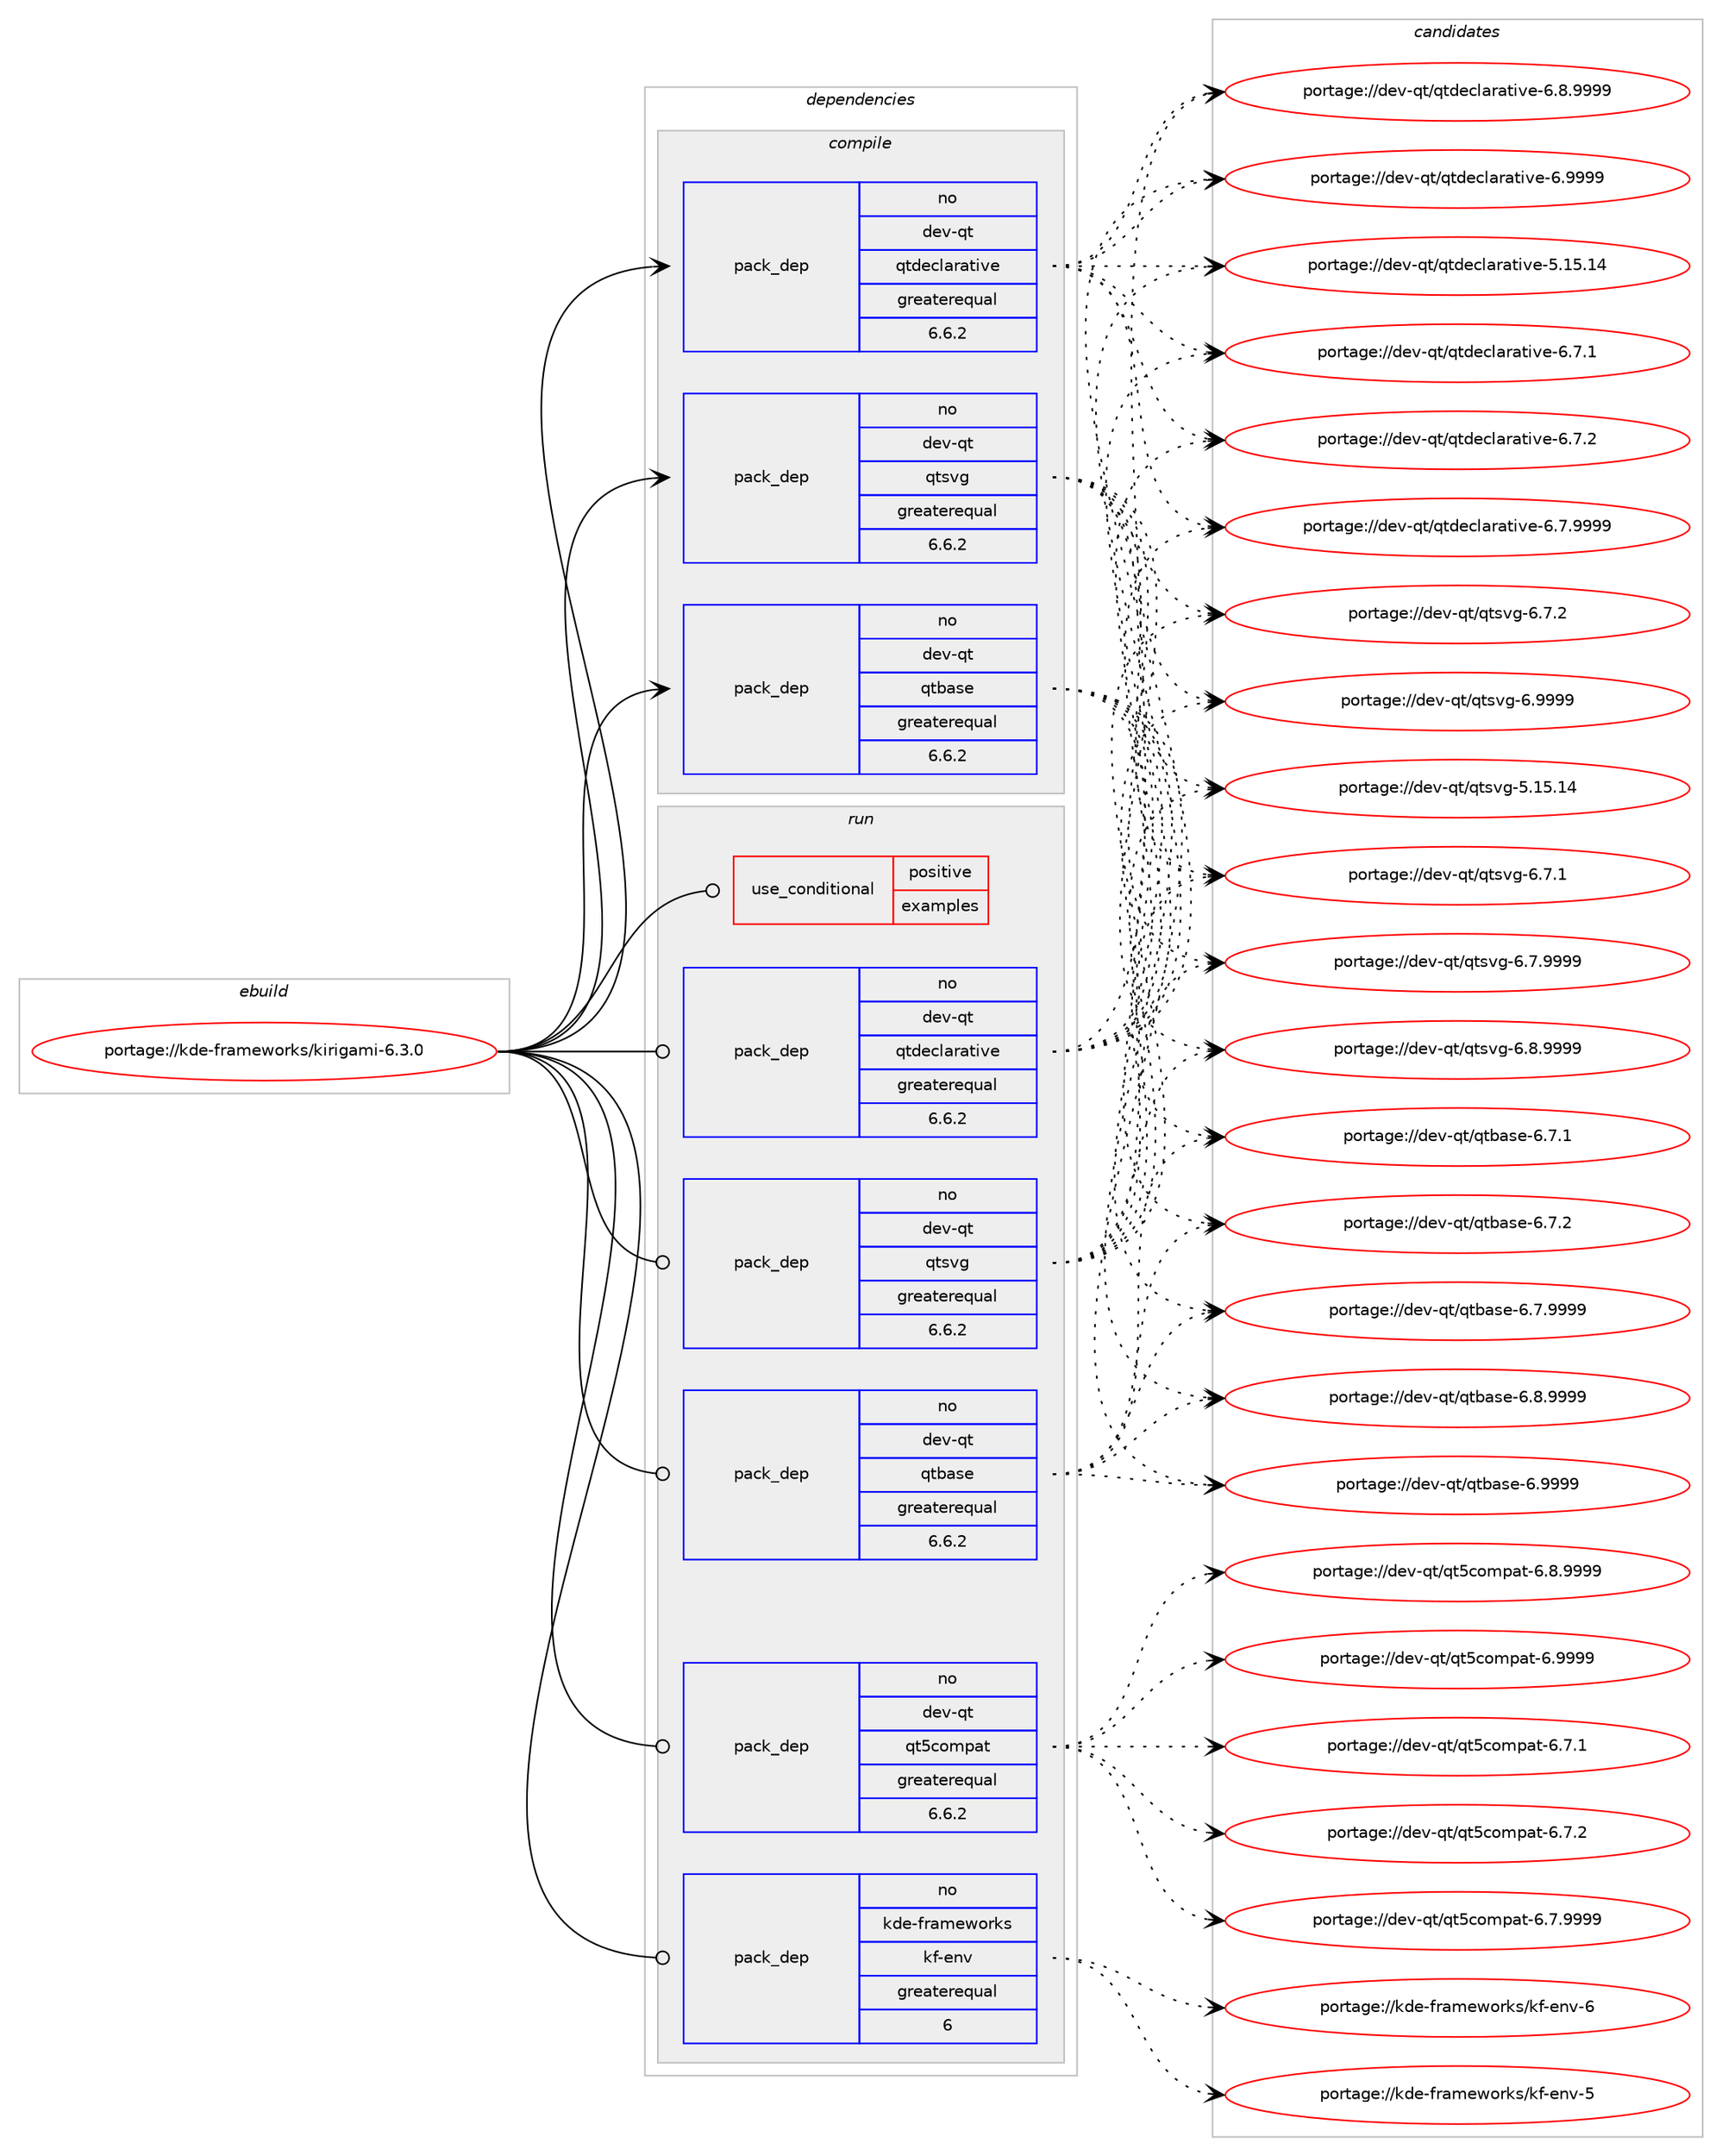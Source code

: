 digraph prolog {

# *************
# Graph options
# *************

newrank=true;
concentrate=true;
compound=true;
graph [rankdir=LR,fontname=Helvetica,fontsize=10,ranksep=1.5];#, ranksep=2.5, nodesep=0.2];
edge  [arrowhead=vee];
node  [fontname=Helvetica,fontsize=10];

# **********
# The ebuild
# **********

subgraph cluster_leftcol {
color=gray;
rank=same;
label=<<i>ebuild</i>>;
id [label="portage://kde-frameworks/kirigami-6.3.0", color=red, width=4, href="../kde-frameworks/kirigami-6.3.0.svg"];
}

# ****************
# The dependencies
# ****************

subgraph cluster_midcol {
color=gray;
label=<<i>dependencies</i>>;
subgraph cluster_compile {
fillcolor="#eeeeee";
style=filled;
label=<<i>compile</i>>;
subgraph pack68596 {
dependency137094 [label=<<TABLE BORDER="0" CELLBORDER="1" CELLSPACING="0" CELLPADDING="4" WIDTH="220"><TR><TD ROWSPAN="6" CELLPADDING="30">pack_dep</TD></TR><TR><TD WIDTH="110">no</TD></TR><TR><TD>dev-qt</TD></TR><TR><TD>qtbase</TD></TR><TR><TD>greaterequal</TD></TR><TR><TD>6.6.2</TD></TR></TABLE>>, shape=none, color=blue];
}
id:e -> dependency137094:w [weight=20,style="solid",arrowhead="vee"];
# *** BEGIN UNKNOWN DEPENDENCY TYPE (TODO) ***
# id -> package_dependency(portage://kde-frameworks/kirigami-6.3.0,install,no,dev-qt,qtbase,none,[,,],[slot(6)],[])
# *** END UNKNOWN DEPENDENCY TYPE (TODO) ***

subgraph pack68597 {
dependency137095 [label=<<TABLE BORDER="0" CELLBORDER="1" CELLSPACING="0" CELLPADDING="4" WIDTH="220"><TR><TD ROWSPAN="6" CELLPADDING="30">pack_dep</TD></TR><TR><TD WIDTH="110">no</TD></TR><TR><TD>dev-qt</TD></TR><TR><TD>qtdeclarative</TD></TR><TR><TD>greaterequal</TD></TR><TR><TD>6.6.2</TD></TR></TABLE>>, shape=none, color=blue];
}
id:e -> dependency137095:w [weight=20,style="solid",arrowhead="vee"];
subgraph pack68598 {
dependency137096 [label=<<TABLE BORDER="0" CELLBORDER="1" CELLSPACING="0" CELLPADDING="4" WIDTH="220"><TR><TD ROWSPAN="6" CELLPADDING="30">pack_dep</TD></TR><TR><TD WIDTH="110">no</TD></TR><TR><TD>dev-qt</TD></TR><TR><TD>qtsvg</TD></TR><TR><TD>greaterequal</TD></TR><TR><TD>6.6.2</TD></TR></TABLE>>, shape=none, color=blue];
}
id:e -> dependency137096:w [weight=20,style="solid",arrowhead="vee"];
}
subgraph cluster_compileandrun {
fillcolor="#eeeeee";
style=filled;
label=<<i>compile and run</i>>;
}
subgraph cluster_run {
fillcolor="#eeeeee";
style=filled;
label=<<i>run</i>>;
subgraph cond66507 {
dependency137097 [label=<<TABLE BORDER="0" CELLBORDER="1" CELLSPACING="0" CELLPADDING="4"><TR><TD ROWSPAN="3" CELLPADDING="10">use_conditional</TD></TR><TR><TD>positive</TD></TR><TR><TD>examples</TD></TR></TABLE>>, shape=none, color=red];
# *** BEGIN UNKNOWN DEPENDENCY TYPE (TODO) ***
# dependency137097 -> package_dependency(portage://kde-frameworks/kirigami-6.3.0,run,weak,kde-frameworks,kirigami,none,[,,],[slot(5)],[use(enable(examples),none)])
# *** END UNKNOWN DEPENDENCY TYPE (TODO) ***

}
id:e -> dependency137097:w [weight=20,style="solid",arrowhead="odot"];
subgraph pack68599 {
dependency137098 [label=<<TABLE BORDER="0" CELLBORDER="1" CELLSPACING="0" CELLPADDING="4" WIDTH="220"><TR><TD ROWSPAN="6" CELLPADDING="30">pack_dep</TD></TR><TR><TD WIDTH="110">no</TD></TR><TR><TD>dev-qt</TD></TR><TR><TD>qt5compat</TD></TR><TR><TD>greaterequal</TD></TR><TR><TD>6.6.2</TD></TR></TABLE>>, shape=none, color=blue];
}
id:e -> dependency137098:w [weight=20,style="solid",arrowhead="odot"];
subgraph pack68600 {
dependency137099 [label=<<TABLE BORDER="0" CELLBORDER="1" CELLSPACING="0" CELLPADDING="4" WIDTH="220"><TR><TD ROWSPAN="6" CELLPADDING="30">pack_dep</TD></TR><TR><TD WIDTH="110">no</TD></TR><TR><TD>dev-qt</TD></TR><TR><TD>qtbase</TD></TR><TR><TD>greaterequal</TD></TR><TR><TD>6.6.2</TD></TR></TABLE>>, shape=none, color=blue];
}
id:e -> dependency137099:w [weight=20,style="solid",arrowhead="odot"];
# *** BEGIN UNKNOWN DEPENDENCY TYPE (TODO) ***
# id -> package_dependency(portage://kde-frameworks/kirigami-6.3.0,run,no,dev-qt,qtbase,none,[,,],[slot(6)],[])
# *** END UNKNOWN DEPENDENCY TYPE (TODO) ***

subgraph pack68601 {
dependency137100 [label=<<TABLE BORDER="0" CELLBORDER="1" CELLSPACING="0" CELLPADDING="4" WIDTH="220"><TR><TD ROWSPAN="6" CELLPADDING="30">pack_dep</TD></TR><TR><TD WIDTH="110">no</TD></TR><TR><TD>dev-qt</TD></TR><TR><TD>qtdeclarative</TD></TR><TR><TD>greaterequal</TD></TR><TR><TD>6.6.2</TD></TR></TABLE>>, shape=none, color=blue];
}
id:e -> dependency137100:w [weight=20,style="solid",arrowhead="odot"];
subgraph pack68602 {
dependency137101 [label=<<TABLE BORDER="0" CELLBORDER="1" CELLSPACING="0" CELLPADDING="4" WIDTH="220"><TR><TD ROWSPAN="6" CELLPADDING="30">pack_dep</TD></TR><TR><TD WIDTH="110">no</TD></TR><TR><TD>dev-qt</TD></TR><TR><TD>qtsvg</TD></TR><TR><TD>greaterequal</TD></TR><TR><TD>6.6.2</TD></TR></TABLE>>, shape=none, color=blue];
}
id:e -> dependency137101:w [weight=20,style="solid",arrowhead="odot"];
subgraph pack68603 {
dependency137102 [label=<<TABLE BORDER="0" CELLBORDER="1" CELLSPACING="0" CELLPADDING="4" WIDTH="220"><TR><TD ROWSPAN="6" CELLPADDING="30">pack_dep</TD></TR><TR><TD WIDTH="110">no</TD></TR><TR><TD>kde-frameworks</TD></TR><TR><TD>kf-env</TD></TR><TR><TD>greaterequal</TD></TR><TR><TD>6</TD></TR></TABLE>>, shape=none, color=blue];
}
id:e -> dependency137102:w [weight=20,style="solid",arrowhead="odot"];
}
}

# **************
# The candidates
# **************

subgraph cluster_choices {
rank=same;
color=gray;
label=<<i>candidates</i>>;

subgraph choice68596 {
color=black;
nodesep=1;
choice10010111845113116471131169897115101455446554649 [label="portage://dev-qt/qtbase-6.7.1", color=red, width=4,href="../dev-qt/qtbase-6.7.1.svg"];
choice10010111845113116471131169897115101455446554650 [label="portage://dev-qt/qtbase-6.7.2", color=red, width=4,href="../dev-qt/qtbase-6.7.2.svg"];
choice10010111845113116471131169897115101455446554657575757 [label="portage://dev-qt/qtbase-6.7.9999", color=red, width=4,href="../dev-qt/qtbase-6.7.9999.svg"];
choice10010111845113116471131169897115101455446564657575757 [label="portage://dev-qt/qtbase-6.8.9999", color=red, width=4,href="../dev-qt/qtbase-6.8.9999.svg"];
choice1001011184511311647113116989711510145544657575757 [label="portage://dev-qt/qtbase-6.9999", color=red, width=4,href="../dev-qt/qtbase-6.9999.svg"];
dependency137094:e -> choice10010111845113116471131169897115101455446554649:w [style=dotted,weight="100"];
dependency137094:e -> choice10010111845113116471131169897115101455446554650:w [style=dotted,weight="100"];
dependency137094:e -> choice10010111845113116471131169897115101455446554657575757:w [style=dotted,weight="100"];
dependency137094:e -> choice10010111845113116471131169897115101455446564657575757:w [style=dotted,weight="100"];
dependency137094:e -> choice1001011184511311647113116989711510145544657575757:w [style=dotted,weight="100"];
}
subgraph choice68597 {
color=black;
nodesep=1;
choice10010111845113116471131161001019910897114971161051181014553464953464952 [label="portage://dev-qt/qtdeclarative-5.15.14", color=red, width=4,href="../dev-qt/qtdeclarative-5.15.14.svg"];
choice1001011184511311647113116100101991089711497116105118101455446554649 [label="portage://dev-qt/qtdeclarative-6.7.1", color=red, width=4,href="../dev-qt/qtdeclarative-6.7.1.svg"];
choice1001011184511311647113116100101991089711497116105118101455446554650 [label="portage://dev-qt/qtdeclarative-6.7.2", color=red, width=4,href="../dev-qt/qtdeclarative-6.7.2.svg"];
choice1001011184511311647113116100101991089711497116105118101455446554657575757 [label="portage://dev-qt/qtdeclarative-6.7.9999", color=red, width=4,href="../dev-qt/qtdeclarative-6.7.9999.svg"];
choice1001011184511311647113116100101991089711497116105118101455446564657575757 [label="portage://dev-qt/qtdeclarative-6.8.9999", color=red, width=4,href="../dev-qt/qtdeclarative-6.8.9999.svg"];
choice100101118451131164711311610010199108971149711610511810145544657575757 [label="portage://dev-qt/qtdeclarative-6.9999", color=red, width=4,href="../dev-qt/qtdeclarative-6.9999.svg"];
dependency137095:e -> choice10010111845113116471131161001019910897114971161051181014553464953464952:w [style=dotted,weight="100"];
dependency137095:e -> choice1001011184511311647113116100101991089711497116105118101455446554649:w [style=dotted,weight="100"];
dependency137095:e -> choice1001011184511311647113116100101991089711497116105118101455446554650:w [style=dotted,weight="100"];
dependency137095:e -> choice1001011184511311647113116100101991089711497116105118101455446554657575757:w [style=dotted,weight="100"];
dependency137095:e -> choice1001011184511311647113116100101991089711497116105118101455446564657575757:w [style=dotted,weight="100"];
dependency137095:e -> choice100101118451131164711311610010199108971149711610511810145544657575757:w [style=dotted,weight="100"];
}
subgraph choice68598 {
color=black;
nodesep=1;
choice10010111845113116471131161151181034553464953464952 [label="portage://dev-qt/qtsvg-5.15.14", color=red, width=4,href="../dev-qt/qtsvg-5.15.14.svg"];
choice1001011184511311647113116115118103455446554649 [label="portage://dev-qt/qtsvg-6.7.1", color=red, width=4,href="../dev-qt/qtsvg-6.7.1.svg"];
choice1001011184511311647113116115118103455446554650 [label="portage://dev-qt/qtsvg-6.7.2", color=red, width=4,href="../dev-qt/qtsvg-6.7.2.svg"];
choice1001011184511311647113116115118103455446554657575757 [label="portage://dev-qt/qtsvg-6.7.9999", color=red, width=4,href="../dev-qt/qtsvg-6.7.9999.svg"];
choice1001011184511311647113116115118103455446564657575757 [label="portage://dev-qt/qtsvg-6.8.9999", color=red, width=4,href="../dev-qt/qtsvg-6.8.9999.svg"];
choice100101118451131164711311611511810345544657575757 [label="portage://dev-qt/qtsvg-6.9999", color=red, width=4,href="../dev-qt/qtsvg-6.9999.svg"];
dependency137096:e -> choice10010111845113116471131161151181034553464953464952:w [style=dotted,weight="100"];
dependency137096:e -> choice1001011184511311647113116115118103455446554649:w [style=dotted,weight="100"];
dependency137096:e -> choice1001011184511311647113116115118103455446554650:w [style=dotted,weight="100"];
dependency137096:e -> choice1001011184511311647113116115118103455446554657575757:w [style=dotted,weight="100"];
dependency137096:e -> choice1001011184511311647113116115118103455446564657575757:w [style=dotted,weight="100"];
dependency137096:e -> choice100101118451131164711311611511810345544657575757:w [style=dotted,weight="100"];
}
subgraph choice68599 {
color=black;
nodesep=1;
choice1001011184511311647113116539911110911297116455446554649 [label="portage://dev-qt/qt5compat-6.7.1", color=red, width=4,href="../dev-qt/qt5compat-6.7.1.svg"];
choice1001011184511311647113116539911110911297116455446554650 [label="portage://dev-qt/qt5compat-6.7.2", color=red, width=4,href="../dev-qt/qt5compat-6.7.2.svg"];
choice1001011184511311647113116539911110911297116455446554657575757 [label="portage://dev-qt/qt5compat-6.7.9999", color=red, width=4,href="../dev-qt/qt5compat-6.7.9999.svg"];
choice1001011184511311647113116539911110911297116455446564657575757 [label="portage://dev-qt/qt5compat-6.8.9999", color=red, width=4,href="../dev-qt/qt5compat-6.8.9999.svg"];
choice100101118451131164711311653991111091129711645544657575757 [label="portage://dev-qt/qt5compat-6.9999", color=red, width=4,href="../dev-qt/qt5compat-6.9999.svg"];
dependency137098:e -> choice1001011184511311647113116539911110911297116455446554649:w [style=dotted,weight="100"];
dependency137098:e -> choice1001011184511311647113116539911110911297116455446554650:w [style=dotted,weight="100"];
dependency137098:e -> choice1001011184511311647113116539911110911297116455446554657575757:w [style=dotted,weight="100"];
dependency137098:e -> choice1001011184511311647113116539911110911297116455446564657575757:w [style=dotted,weight="100"];
dependency137098:e -> choice100101118451131164711311653991111091129711645544657575757:w [style=dotted,weight="100"];
}
subgraph choice68600 {
color=black;
nodesep=1;
choice10010111845113116471131169897115101455446554649 [label="portage://dev-qt/qtbase-6.7.1", color=red, width=4,href="../dev-qt/qtbase-6.7.1.svg"];
choice10010111845113116471131169897115101455446554650 [label="portage://dev-qt/qtbase-6.7.2", color=red, width=4,href="../dev-qt/qtbase-6.7.2.svg"];
choice10010111845113116471131169897115101455446554657575757 [label="portage://dev-qt/qtbase-6.7.9999", color=red, width=4,href="../dev-qt/qtbase-6.7.9999.svg"];
choice10010111845113116471131169897115101455446564657575757 [label="portage://dev-qt/qtbase-6.8.9999", color=red, width=4,href="../dev-qt/qtbase-6.8.9999.svg"];
choice1001011184511311647113116989711510145544657575757 [label="portage://dev-qt/qtbase-6.9999", color=red, width=4,href="../dev-qt/qtbase-6.9999.svg"];
dependency137099:e -> choice10010111845113116471131169897115101455446554649:w [style=dotted,weight="100"];
dependency137099:e -> choice10010111845113116471131169897115101455446554650:w [style=dotted,weight="100"];
dependency137099:e -> choice10010111845113116471131169897115101455446554657575757:w [style=dotted,weight="100"];
dependency137099:e -> choice10010111845113116471131169897115101455446564657575757:w [style=dotted,weight="100"];
dependency137099:e -> choice1001011184511311647113116989711510145544657575757:w [style=dotted,weight="100"];
}
subgraph choice68601 {
color=black;
nodesep=1;
choice10010111845113116471131161001019910897114971161051181014553464953464952 [label="portage://dev-qt/qtdeclarative-5.15.14", color=red, width=4,href="../dev-qt/qtdeclarative-5.15.14.svg"];
choice1001011184511311647113116100101991089711497116105118101455446554649 [label="portage://dev-qt/qtdeclarative-6.7.1", color=red, width=4,href="../dev-qt/qtdeclarative-6.7.1.svg"];
choice1001011184511311647113116100101991089711497116105118101455446554650 [label="portage://dev-qt/qtdeclarative-6.7.2", color=red, width=4,href="../dev-qt/qtdeclarative-6.7.2.svg"];
choice1001011184511311647113116100101991089711497116105118101455446554657575757 [label="portage://dev-qt/qtdeclarative-6.7.9999", color=red, width=4,href="../dev-qt/qtdeclarative-6.7.9999.svg"];
choice1001011184511311647113116100101991089711497116105118101455446564657575757 [label="portage://dev-qt/qtdeclarative-6.8.9999", color=red, width=4,href="../dev-qt/qtdeclarative-6.8.9999.svg"];
choice100101118451131164711311610010199108971149711610511810145544657575757 [label="portage://dev-qt/qtdeclarative-6.9999", color=red, width=4,href="../dev-qt/qtdeclarative-6.9999.svg"];
dependency137100:e -> choice10010111845113116471131161001019910897114971161051181014553464953464952:w [style=dotted,weight="100"];
dependency137100:e -> choice1001011184511311647113116100101991089711497116105118101455446554649:w [style=dotted,weight="100"];
dependency137100:e -> choice1001011184511311647113116100101991089711497116105118101455446554650:w [style=dotted,weight="100"];
dependency137100:e -> choice1001011184511311647113116100101991089711497116105118101455446554657575757:w [style=dotted,weight="100"];
dependency137100:e -> choice1001011184511311647113116100101991089711497116105118101455446564657575757:w [style=dotted,weight="100"];
dependency137100:e -> choice100101118451131164711311610010199108971149711610511810145544657575757:w [style=dotted,weight="100"];
}
subgraph choice68602 {
color=black;
nodesep=1;
choice10010111845113116471131161151181034553464953464952 [label="portage://dev-qt/qtsvg-5.15.14", color=red, width=4,href="../dev-qt/qtsvg-5.15.14.svg"];
choice1001011184511311647113116115118103455446554649 [label="portage://dev-qt/qtsvg-6.7.1", color=red, width=4,href="../dev-qt/qtsvg-6.7.1.svg"];
choice1001011184511311647113116115118103455446554650 [label="portage://dev-qt/qtsvg-6.7.2", color=red, width=4,href="../dev-qt/qtsvg-6.7.2.svg"];
choice1001011184511311647113116115118103455446554657575757 [label="portage://dev-qt/qtsvg-6.7.9999", color=red, width=4,href="../dev-qt/qtsvg-6.7.9999.svg"];
choice1001011184511311647113116115118103455446564657575757 [label="portage://dev-qt/qtsvg-6.8.9999", color=red, width=4,href="../dev-qt/qtsvg-6.8.9999.svg"];
choice100101118451131164711311611511810345544657575757 [label="portage://dev-qt/qtsvg-6.9999", color=red, width=4,href="../dev-qt/qtsvg-6.9999.svg"];
dependency137101:e -> choice10010111845113116471131161151181034553464953464952:w [style=dotted,weight="100"];
dependency137101:e -> choice1001011184511311647113116115118103455446554649:w [style=dotted,weight="100"];
dependency137101:e -> choice1001011184511311647113116115118103455446554650:w [style=dotted,weight="100"];
dependency137101:e -> choice1001011184511311647113116115118103455446554657575757:w [style=dotted,weight="100"];
dependency137101:e -> choice1001011184511311647113116115118103455446564657575757:w [style=dotted,weight="100"];
dependency137101:e -> choice100101118451131164711311611511810345544657575757:w [style=dotted,weight="100"];
}
subgraph choice68603 {
color=black;
nodesep=1;
choice107100101451021149710910111911111410711547107102451011101184553 [label="portage://kde-frameworks/kf-env-5", color=red, width=4,href="../kde-frameworks/kf-env-5.svg"];
choice107100101451021149710910111911111410711547107102451011101184554 [label="portage://kde-frameworks/kf-env-6", color=red, width=4,href="../kde-frameworks/kf-env-6.svg"];
dependency137102:e -> choice107100101451021149710910111911111410711547107102451011101184553:w [style=dotted,weight="100"];
dependency137102:e -> choice107100101451021149710910111911111410711547107102451011101184554:w [style=dotted,weight="100"];
}
}

}
